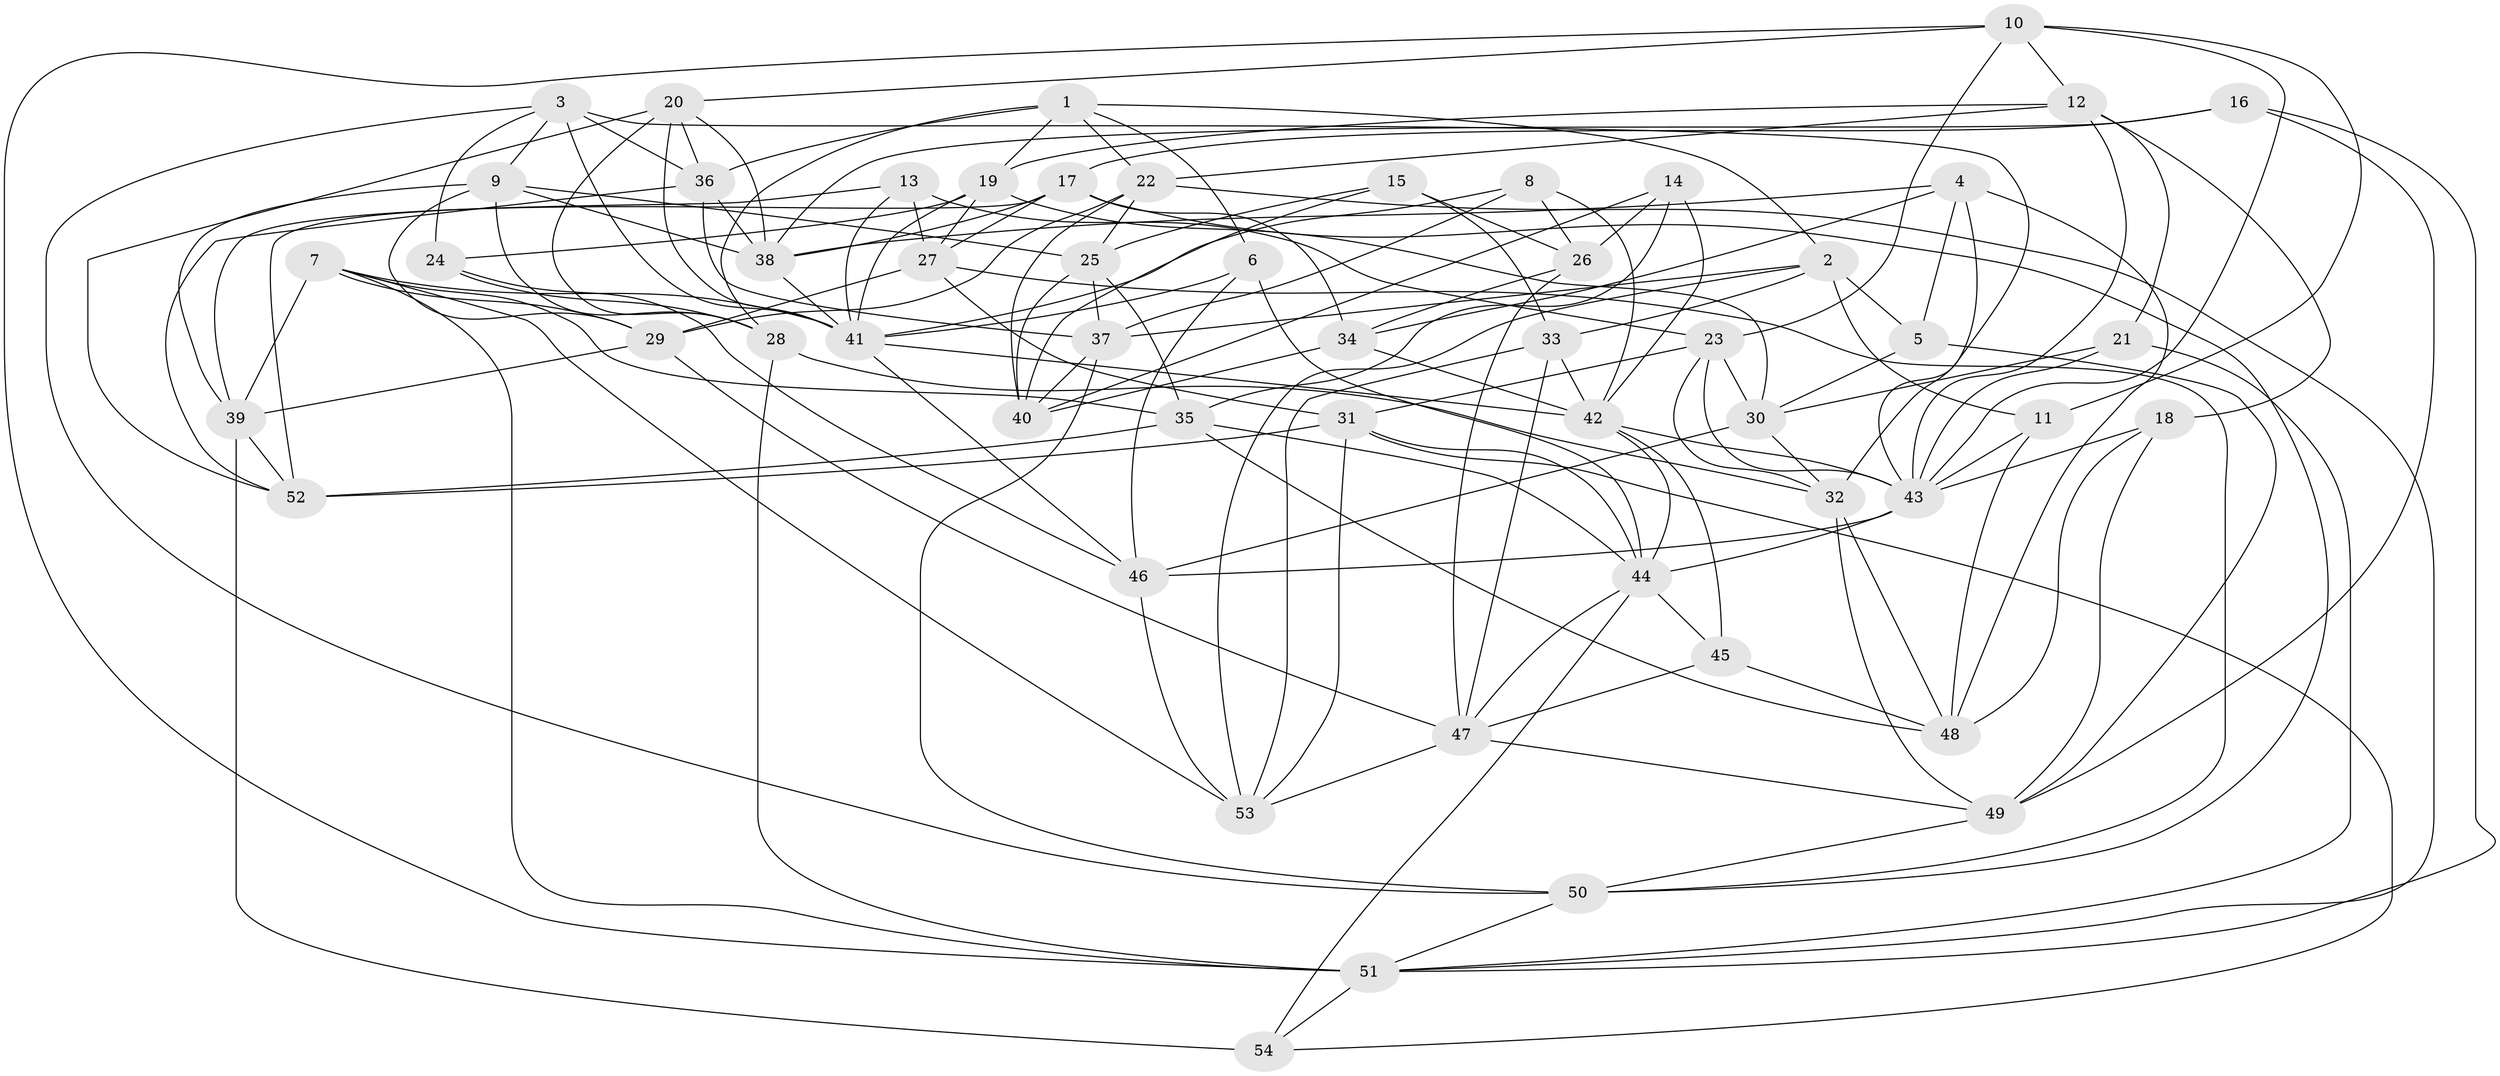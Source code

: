 // original degree distribution, {4: 1.0}
// Generated by graph-tools (version 1.1) at 2025/50/03/09/25 03:50:53]
// undirected, 54 vertices, 155 edges
graph export_dot {
graph [start="1"]
  node [color=gray90,style=filled];
  1;
  2;
  3;
  4;
  5;
  6;
  7;
  8;
  9;
  10;
  11;
  12;
  13;
  14;
  15;
  16;
  17;
  18;
  19;
  20;
  21;
  22;
  23;
  24;
  25;
  26;
  27;
  28;
  29;
  30;
  31;
  32;
  33;
  34;
  35;
  36;
  37;
  38;
  39;
  40;
  41;
  42;
  43;
  44;
  45;
  46;
  47;
  48;
  49;
  50;
  51;
  52;
  53;
  54;
  1 -- 2 [weight=1.0];
  1 -- 6 [weight=1.0];
  1 -- 19 [weight=1.0];
  1 -- 22 [weight=1.0];
  1 -- 28 [weight=1.0];
  1 -- 36 [weight=1.0];
  2 -- 5 [weight=1.0];
  2 -- 11 [weight=1.0];
  2 -- 33 [weight=1.0];
  2 -- 37 [weight=1.0];
  2 -- 53 [weight=1.0];
  3 -- 9 [weight=1.0];
  3 -- 24 [weight=1.0];
  3 -- 32 [weight=1.0];
  3 -- 36 [weight=1.0];
  3 -- 41 [weight=1.0];
  3 -- 50 [weight=1.0];
  4 -- 5 [weight=1.0];
  4 -- 34 [weight=1.0];
  4 -- 38 [weight=2.0];
  4 -- 43 [weight=1.0];
  4 -- 48 [weight=1.0];
  5 -- 30 [weight=1.0];
  5 -- 49 [weight=1.0];
  6 -- 41 [weight=1.0];
  6 -- 44 [weight=1.0];
  6 -- 46 [weight=1.0];
  7 -- 29 [weight=1.0];
  7 -- 35 [weight=1.0];
  7 -- 39 [weight=1.0];
  7 -- 41 [weight=1.0];
  7 -- 51 [weight=1.0];
  7 -- 53 [weight=1.0];
  8 -- 26 [weight=1.0];
  8 -- 37 [weight=1.0];
  8 -- 41 [weight=1.0];
  8 -- 42 [weight=1.0];
  9 -- 25 [weight=1.0];
  9 -- 28 [weight=1.0];
  9 -- 29 [weight=1.0];
  9 -- 38 [weight=1.0];
  9 -- 39 [weight=1.0];
  10 -- 11 [weight=1.0];
  10 -- 12 [weight=1.0];
  10 -- 20 [weight=1.0];
  10 -- 23 [weight=1.0];
  10 -- 43 [weight=1.0];
  10 -- 51 [weight=1.0];
  11 -- 43 [weight=1.0];
  11 -- 48 [weight=1.0];
  12 -- 18 [weight=1.0];
  12 -- 19 [weight=1.0];
  12 -- 21 [weight=1.0];
  12 -- 22 [weight=1.0];
  12 -- 43 [weight=1.0];
  13 -- 23 [weight=1.0];
  13 -- 27 [weight=1.0];
  13 -- 39 [weight=1.0];
  13 -- 41 [weight=1.0];
  14 -- 26 [weight=1.0];
  14 -- 35 [weight=1.0];
  14 -- 40 [weight=1.0];
  14 -- 42 [weight=1.0];
  15 -- 25 [weight=1.0];
  15 -- 26 [weight=1.0];
  15 -- 33 [weight=1.0];
  15 -- 40 [weight=1.0];
  16 -- 17 [weight=1.0];
  16 -- 38 [weight=1.0];
  16 -- 49 [weight=1.0];
  16 -- 51 [weight=1.0];
  17 -- 27 [weight=1.0];
  17 -- 34 [weight=1.0];
  17 -- 38 [weight=1.0];
  17 -- 50 [weight=1.0];
  17 -- 52 [weight=1.0];
  18 -- 43 [weight=1.0];
  18 -- 48 [weight=1.0];
  18 -- 49 [weight=1.0];
  19 -- 24 [weight=1.0];
  19 -- 27 [weight=1.0];
  19 -- 30 [weight=1.0];
  19 -- 41 [weight=1.0];
  20 -- 28 [weight=1.0];
  20 -- 36 [weight=1.0];
  20 -- 38 [weight=1.0];
  20 -- 41 [weight=1.0];
  20 -- 52 [weight=1.0];
  21 -- 30 [weight=1.0];
  21 -- 43 [weight=1.0];
  21 -- 51 [weight=1.0];
  22 -- 25 [weight=1.0];
  22 -- 29 [weight=1.0];
  22 -- 40 [weight=1.0];
  22 -- 51 [weight=1.0];
  23 -- 30 [weight=1.0];
  23 -- 31 [weight=1.0];
  23 -- 32 [weight=1.0];
  23 -- 43 [weight=1.0];
  24 -- 28 [weight=1.0];
  24 -- 46 [weight=1.0];
  25 -- 35 [weight=1.0];
  25 -- 37 [weight=1.0];
  25 -- 40 [weight=1.0];
  26 -- 34 [weight=1.0];
  26 -- 47 [weight=2.0];
  27 -- 29 [weight=1.0];
  27 -- 31 [weight=1.0];
  27 -- 50 [weight=1.0];
  28 -- 32 [weight=1.0];
  28 -- 51 [weight=1.0];
  29 -- 39 [weight=1.0];
  29 -- 47 [weight=1.0];
  30 -- 32 [weight=1.0];
  30 -- 46 [weight=1.0];
  31 -- 44 [weight=1.0];
  31 -- 52 [weight=1.0];
  31 -- 53 [weight=1.0];
  31 -- 54 [weight=1.0];
  32 -- 48 [weight=1.0];
  32 -- 49 [weight=1.0];
  33 -- 42 [weight=2.0];
  33 -- 47 [weight=1.0];
  33 -- 53 [weight=1.0];
  34 -- 40 [weight=1.0];
  34 -- 42 [weight=2.0];
  35 -- 44 [weight=1.0];
  35 -- 48 [weight=1.0];
  35 -- 52 [weight=1.0];
  36 -- 37 [weight=1.0];
  36 -- 38 [weight=1.0];
  36 -- 52 [weight=1.0];
  37 -- 40 [weight=1.0];
  37 -- 50 [weight=1.0];
  38 -- 41 [weight=1.0];
  39 -- 52 [weight=1.0];
  39 -- 54 [weight=1.0];
  41 -- 42 [weight=1.0];
  41 -- 46 [weight=1.0];
  42 -- 43 [weight=1.0];
  42 -- 44 [weight=1.0];
  42 -- 45 [weight=1.0];
  43 -- 44 [weight=1.0];
  43 -- 46 [weight=1.0];
  44 -- 45 [weight=1.0];
  44 -- 47 [weight=1.0];
  44 -- 54 [weight=1.0];
  45 -- 47 [weight=1.0];
  45 -- 48 [weight=1.0];
  46 -- 53 [weight=1.0];
  47 -- 49 [weight=1.0];
  47 -- 53 [weight=1.0];
  49 -- 50 [weight=1.0];
  50 -- 51 [weight=1.0];
  51 -- 54 [weight=1.0];
}
